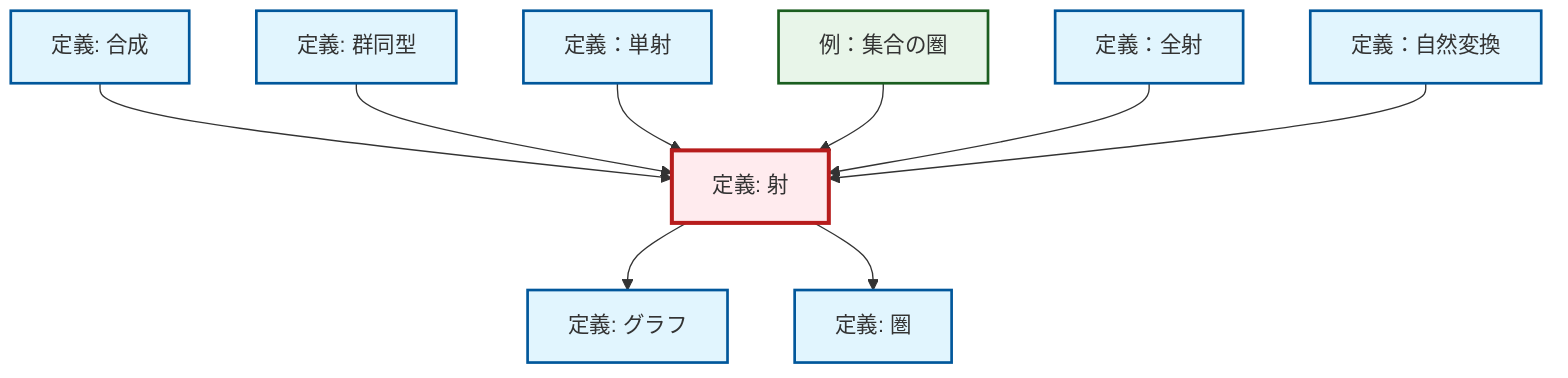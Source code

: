 graph TD
    classDef definition fill:#e1f5fe,stroke:#01579b,stroke-width:2px
    classDef theorem fill:#f3e5f5,stroke:#4a148c,stroke-width:2px
    classDef axiom fill:#fff3e0,stroke:#e65100,stroke-width:2px
    classDef example fill:#e8f5e9,stroke:#1b5e20,stroke-width:2px
    classDef current fill:#ffebee,stroke:#b71c1c,stroke-width:3px
    def-composition["定義: 合成"]:::definition
    def-epimorphism["定義：全射"]:::definition
    def-natural-transformation["定義：自然変換"]:::definition
    def-isomorphism["定義: 群同型"]:::definition
    def-category["定義: 圏"]:::definition
    def-graph["定義: グラフ"]:::definition
    def-morphism["定義: 射"]:::definition
    def-monomorphism["定義：単射"]:::definition
    ex-set-category["例：集合の圏"]:::example
    def-composition --> def-morphism
    def-morphism --> def-graph
    def-isomorphism --> def-morphism
    def-monomorphism --> def-morphism
    ex-set-category --> def-morphism
    def-epimorphism --> def-morphism
    def-natural-transformation --> def-morphism
    def-morphism --> def-category
    class def-morphism current